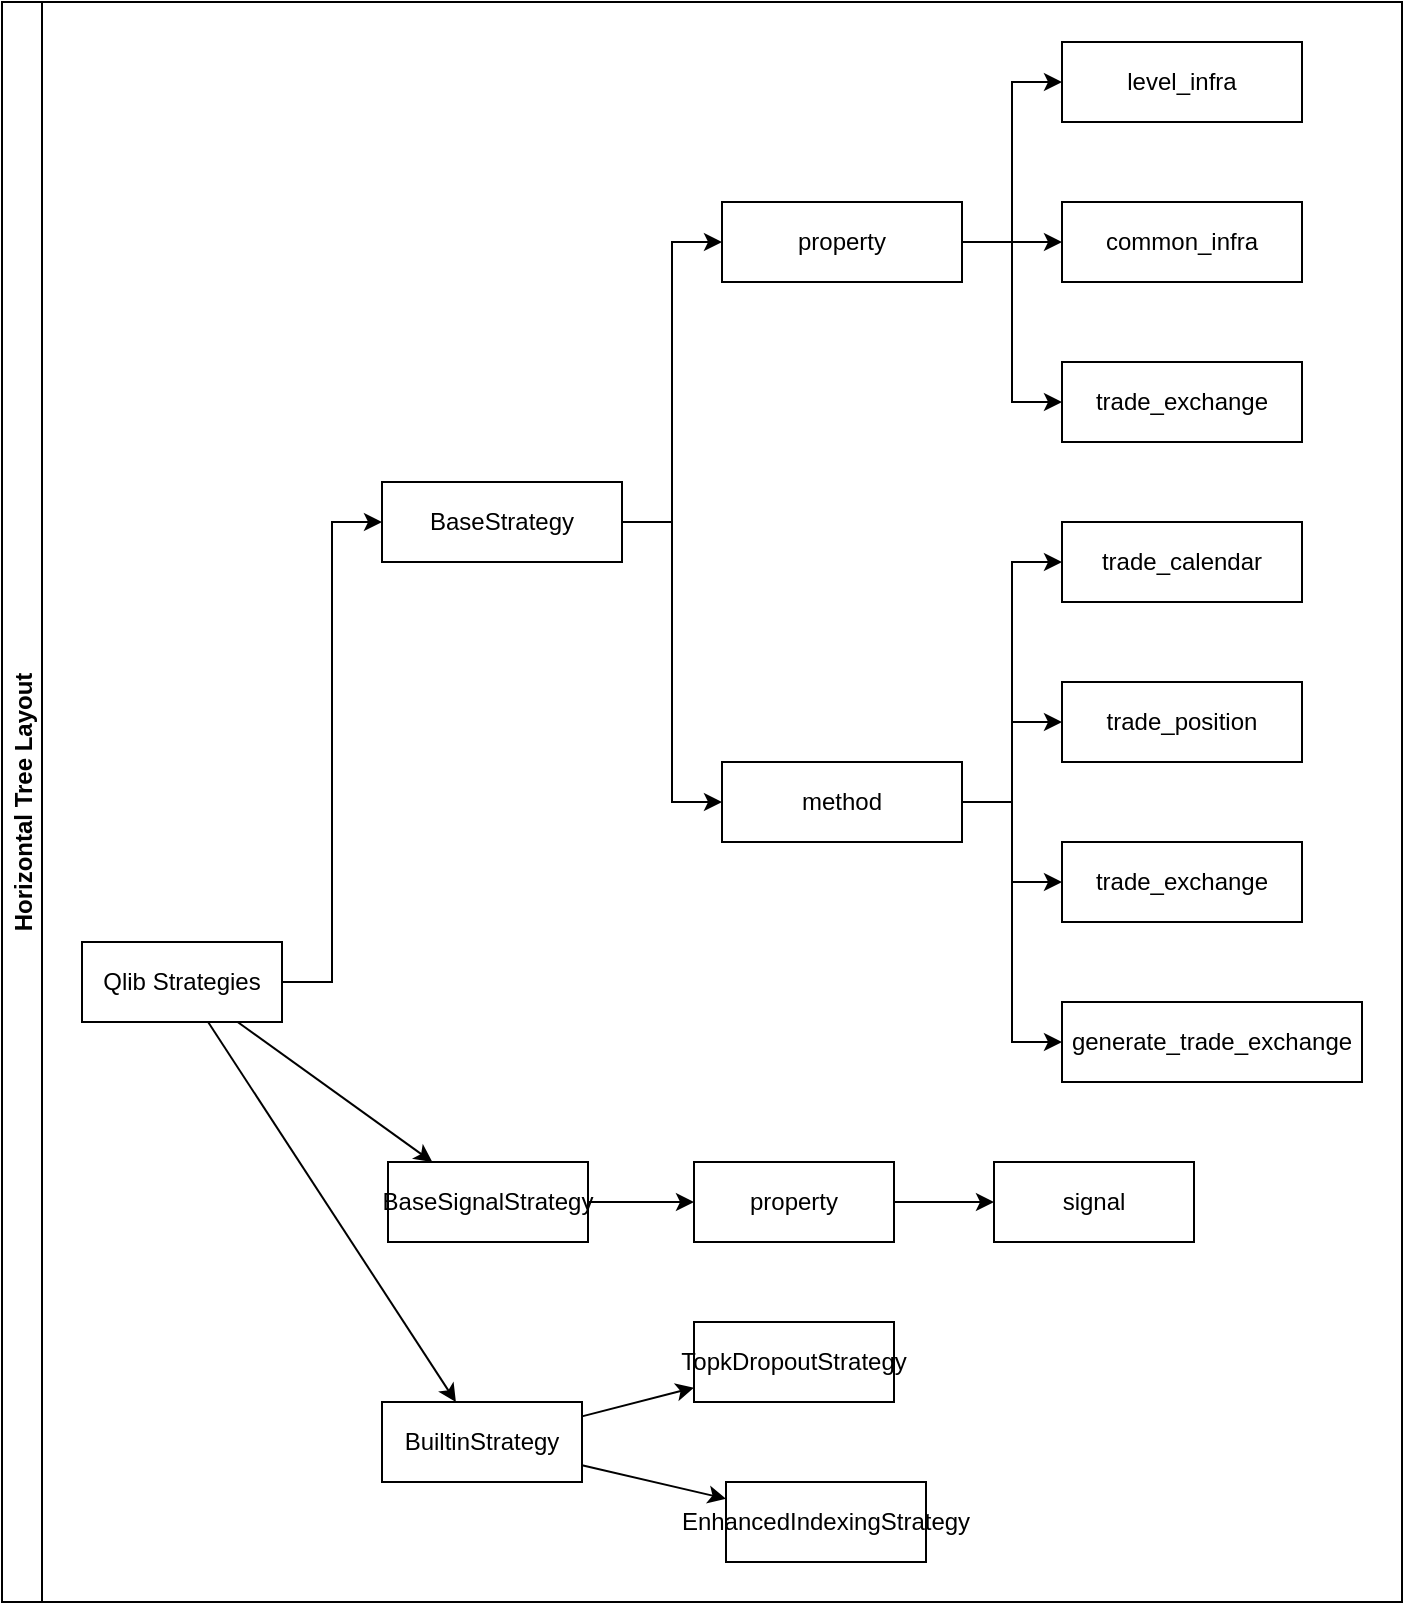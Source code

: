 <mxfile>
    <diagram id="oGoolqYmk7a7VnB3tGOm" name="Page-1">
        <mxGraphModel dx="1597" dy="1101" grid="1" gridSize="10" guides="1" tooltips="1" connect="1" arrows="1" fold="1" page="1" pageScale="1" pageWidth="827" pageHeight="1169" math="0" shadow="0">
            <root>
                <mxCell id="0"/>
                <mxCell id="1" parent="0"/>
                <mxCell id="9" value="Horizontal Tree Layout" style="swimlane;startSize=20;horizontal=0;childLayout=treeLayout;horizontalTree=1;resizable=0;containerType=tree;" vertex="1" parent="1">
                    <mxGeometry x="64" y="185" width="700" height="800" as="geometry"/>
                </mxCell>
                <mxCell id="10" value="Qlib Strategies" style="whiteSpace=wrap;html=1;" vertex="1" parent="9">
                    <mxGeometry x="40" y="470" width="100" height="40" as="geometry"/>
                </mxCell>
                <mxCell id="11" value="BaseStrategy" style="whiteSpace=wrap;html=1;" vertex="1" parent="9">
                    <mxGeometry x="190" y="240" width="120" height="40" as="geometry"/>
                </mxCell>
                <mxCell id="12" value="" style="edgeStyle=elbowEdgeStyle;elbow=horizontal;html=1;rounded=0;" edge="1" parent="9" source="10" target="11">
                    <mxGeometry relative="1" as="geometry"/>
                </mxCell>
                <mxCell id="22" value="" style="edgeStyle=elbowEdgeStyle;elbow=horizontal;html=1;rounded=0;" edge="1" target="23" source="11" parent="9">
                    <mxGeometry relative="1" as="geometry">
                        <mxPoint x="340" y="-1241.2" as="sourcePoint"/>
                    </mxGeometry>
                </mxCell>
                <mxCell id="23" value="property" style="whiteSpace=wrap;html=1;" vertex="1" parent="9">
                    <mxGeometry x="360" y="100" width="120" height="40" as="geometry"/>
                </mxCell>
                <mxCell id="24" value="" style="edgeStyle=elbowEdgeStyle;elbow=horizontal;html=1;rounded=0;" edge="1" target="25" source="23" parent="9">
                    <mxGeometry relative="1" as="geometry">
                        <mxPoint x="510" y="-1321.2" as="sourcePoint"/>
                    </mxGeometry>
                </mxCell>
                <mxCell id="25" value="level_infra" style="whiteSpace=wrap;html=1;" vertex="1" parent="9">
                    <mxGeometry x="530" y="20" width="120" height="40" as="geometry"/>
                </mxCell>
                <mxCell id="26" value="" style="edgeStyle=elbowEdgeStyle;elbow=horizontal;html=1;rounded=0;" edge="1" target="27" source="23" parent="9">
                    <mxGeometry relative="1" as="geometry">
                        <mxPoint x="350" y="-1301.2" as="sourcePoint"/>
                    </mxGeometry>
                </mxCell>
                <mxCell id="27" value="common_infra" style="whiteSpace=wrap;html=1;" vertex="1" parent="9">
                    <mxGeometry x="530" y="100" width="120" height="40" as="geometry"/>
                </mxCell>
                <mxCell id="28" value="" style="edgeStyle=elbowEdgeStyle;elbow=horizontal;html=1;rounded=0;" edge="1" target="29" source="23" parent="9">
                    <mxGeometry relative="1" as="geometry">
                        <mxPoint x="350" y="-1181.2" as="sourcePoint"/>
                    </mxGeometry>
                </mxCell>
                <mxCell id="29" value="trade_exchange" style="whiteSpace=wrap;html=1;" vertex="1" parent="9">
                    <mxGeometry x="530" y="180" width="120" height="40" as="geometry"/>
                </mxCell>
                <mxCell id="31" value="" style="edgeStyle=elbowEdgeStyle;elbow=horizontal;html=1;rounded=0;" edge="1" target="32" source="11" parent="9">
                    <mxGeometry relative="1" as="geometry">
                        <mxPoint x="180" y="-941.2" as="sourcePoint"/>
                    </mxGeometry>
                </mxCell>
                <mxCell id="32" value="method" style="whiteSpace=wrap;html=1;" vertex="1" parent="9">
                    <mxGeometry x="360" y="380" width="120" height="40" as="geometry"/>
                </mxCell>
                <mxCell id="35" value="" style="edgeStyle=elbowEdgeStyle;elbow=horizontal;html=1;rounded=0;" edge="1" target="36" source="32" parent="9">
                    <mxGeometry relative="1" as="geometry">
                        <mxPoint x="350" y="-1039.92" as="sourcePoint"/>
                    </mxGeometry>
                </mxCell>
                <mxCell id="36" value="trade_calendar" style="whiteSpace=wrap;html=1;" vertex="1" parent="9">
                    <mxGeometry x="530" y="260" width="120" height="40" as="geometry"/>
                </mxCell>
                <mxCell id="37" value="" style="edgeStyle=elbowEdgeStyle;elbow=horizontal;html=1;rounded=0;" edge="1" target="38" source="32" parent="9">
                    <mxGeometry relative="1" as="geometry">
                        <mxPoint x="520" y="-962" as="sourcePoint"/>
                    </mxGeometry>
                </mxCell>
                <mxCell id="38" value="trade_position" style="whiteSpace=wrap;html=1;" vertex="1" parent="9">
                    <mxGeometry x="530" y="340" width="120" height="40" as="geometry"/>
                </mxCell>
                <mxCell id="39" value="" style="edgeStyle=elbowEdgeStyle;elbow=horizontal;html=1;rounded=0;" edge="1" target="40" source="32" parent="9">
                    <mxGeometry relative="1" as="geometry">
                        <mxPoint x="520" y="-661.2" as="sourcePoint"/>
                    </mxGeometry>
                </mxCell>
                <mxCell id="40" value="trade_exchange" style="whiteSpace=wrap;html=1;" vertex="1" parent="9">
                    <mxGeometry x="530" y="420" width="120" height="40" as="geometry"/>
                </mxCell>
                <mxCell id="41" value="" style="edgeStyle=elbowEdgeStyle;elbow=horizontal;html=1;rounded=0;" edge="1" target="42" source="32" parent="9">
                    <mxGeometry relative="1" as="geometry">
                        <mxPoint x="520" y="-646.4" as="sourcePoint"/>
                    </mxGeometry>
                </mxCell>
                <mxCell id="42" value="generate_trade_exchange" style="whiteSpace=wrap;html=1;" vertex="1" parent="9">
                    <mxGeometry x="530" y="500" width="150" height="40" as="geometry"/>
                </mxCell>
                <mxCell id="43" value="" style="edgeStyle=none;html=1;" edge="1" source="10" target="44" parent="9">
                    <mxGeometry relative="1" as="geometry"/>
                </mxCell>
                <mxCell id="44" value="BaseSignalStrategy" style="whiteSpace=wrap;html=1;" vertex="1" parent="9">
                    <mxGeometry x="193.0" y="580" width="100" height="40" as="geometry"/>
                </mxCell>
                <mxCell id="47" value="" style="edgeStyle=none;html=1;" edge="1" target="48" source="44" parent="9">
                    <mxGeometry relative="1" as="geometry">
                        <mxPoint x="174.118" y="-347.2" as="sourcePoint"/>
                    </mxGeometry>
                </mxCell>
                <mxCell id="48" value="property" style="whiteSpace=wrap;html=1;" vertex="1" parent="9">
                    <mxGeometry x="346.0" y="580" width="100" height="40" as="geometry"/>
                </mxCell>
                <mxCell id="49" value="" style="edgeStyle=none;html=1;" edge="1" target="50" source="48" parent="9">
                    <mxGeometry relative="1" as="geometry">
                        <mxPoint x="333" y="87.2" as="sourcePoint"/>
                    </mxGeometry>
                </mxCell>
                <mxCell id="50" value="signal" style="whiteSpace=wrap;html=1;" vertex="1" parent="9">
                    <mxGeometry x="496.0" y="580" width="100" height="40" as="geometry"/>
                </mxCell>
                <mxCell id="51" value="" style="edgeStyle=none;html=1;" edge="1" target="52" source="10" parent="9">
                    <mxGeometry relative="1" as="geometry">
                        <mxPoint x="148" y="380" as="sourcePoint"/>
                    </mxGeometry>
                </mxCell>
                <mxCell id="52" value="BuiltinStrategy" style="whiteSpace=wrap;html=1;" vertex="1" parent="9">
                    <mxGeometry x="190" y="700" width="100" height="40" as="geometry"/>
                </mxCell>
                <mxCell id="53" value="" style="edgeStyle=none;html=1;" edge="1" target="54" source="52" parent="9">
                    <mxGeometry relative="1" as="geometry">
                        <mxPoint x="144.286" y="810" as="sourcePoint"/>
                    </mxGeometry>
                </mxCell>
                <mxCell id="54" value="TopkDropoutStrategy" style="whiteSpace=wrap;html=1;" vertex="1" parent="9">
                    <mxGeometry x="346.0" y="660" width="100" height="40" as="geometry"/>
                </mxCell>
                <mxCell id="55" value="" style="edgeStyle=none;html=1;" edge="1" target="56" source="52" parent="9">
                    <mxGeometry relative="1" as="geometry">
                        <mxPoint x="330" y="1000" as="sourcePoint"/>
                    </mxGeometry>
                </mxCell>
                <mxCell id="56" value="EnhancedIndexingStrategy" style="whiteSpace=wrap;html=1;" vertex="1" parent="9">
                    <mxGeometry x="362.0" y="740" width="100" height="40" as="geometry"/>
                </mxCell>
            </root>
        </mxGraphModel>
    </diagram>
</mxfile>